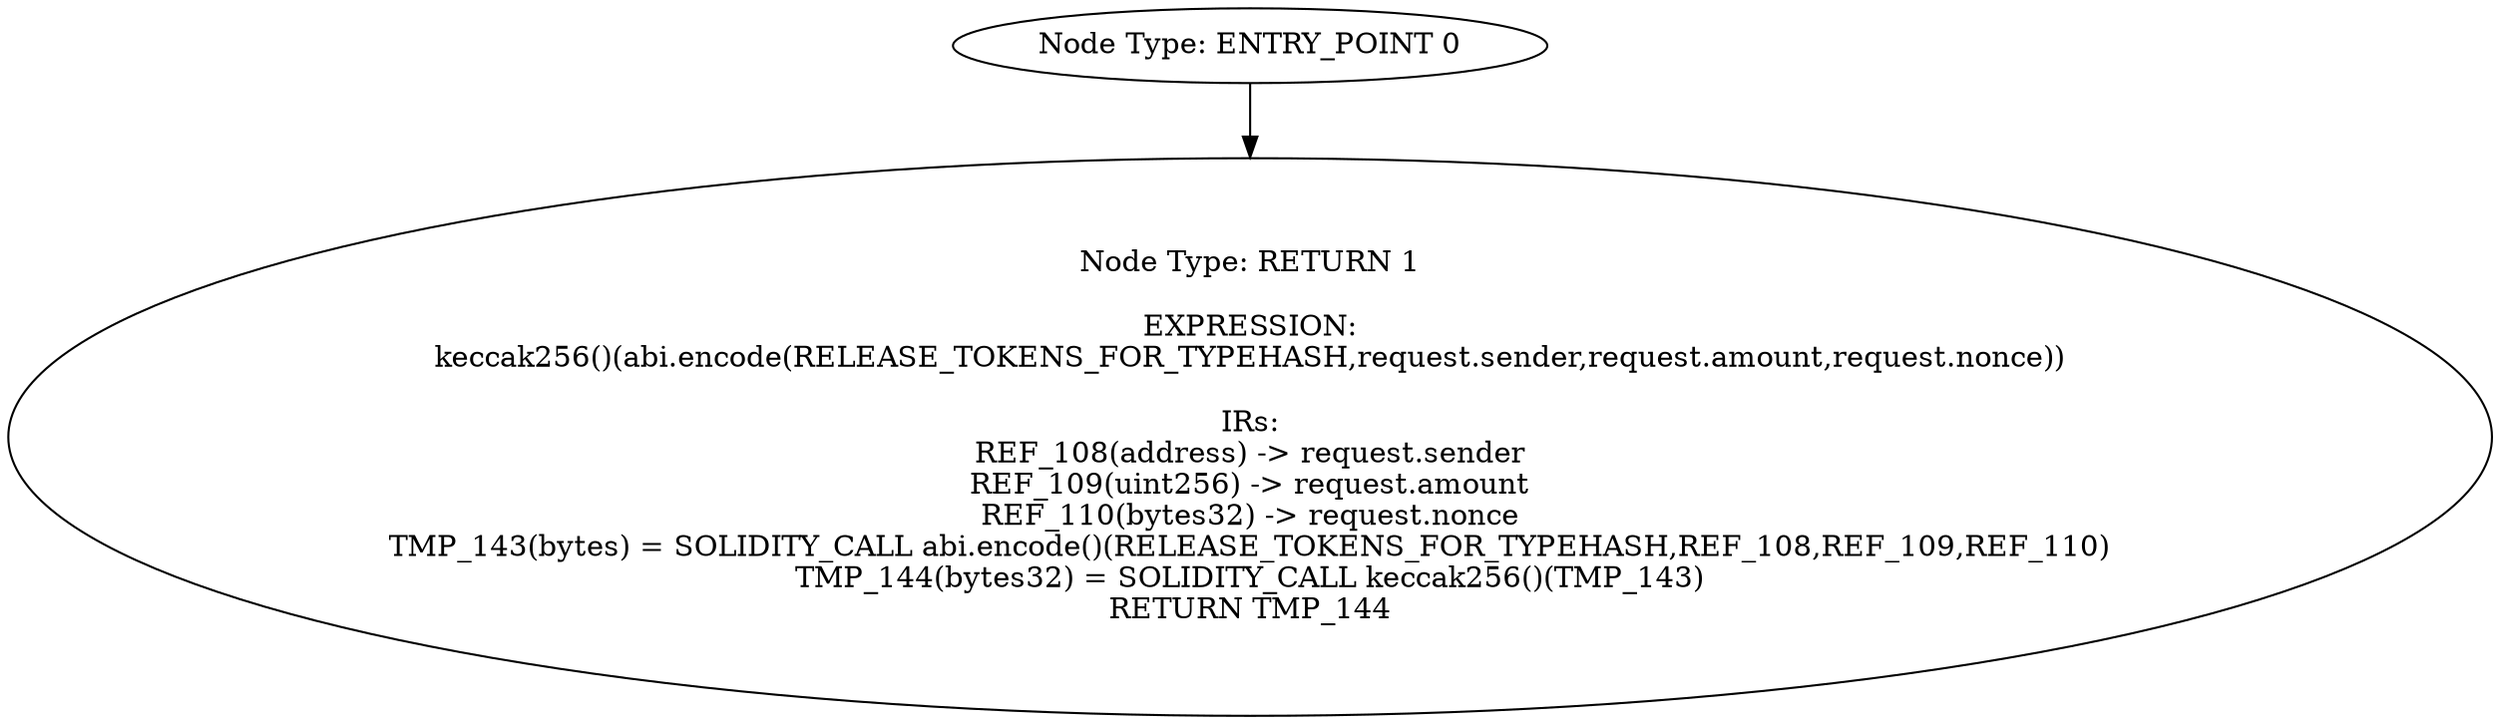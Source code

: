 digraph{
0[label="Node Type: ENTRY_POINT 0
"];
0->1;
1[label="Node Type: RETURN 1

EXPRESSION:
keccak256()(abi.encode(RELEASE_TOKENS_FOR_TYPEHASH,request.sender,request.amount,request.nonce))

IRs:
REF_108(address) -> request.sender
REF_109(uint256) -> request.amount
REF_110(bytes32) -> request.nonce
TMP_143(bytes) = SOLIDITY_CALL abi.encode()(RELEASE_TOKENS_FOR_TYPEHASH,REF_108,REF_109,REF_110)
TMP_144(bytes32) = SOLIDITY_CALL keccak256()(TMP_143)
RETURN TMP_144"];
}

